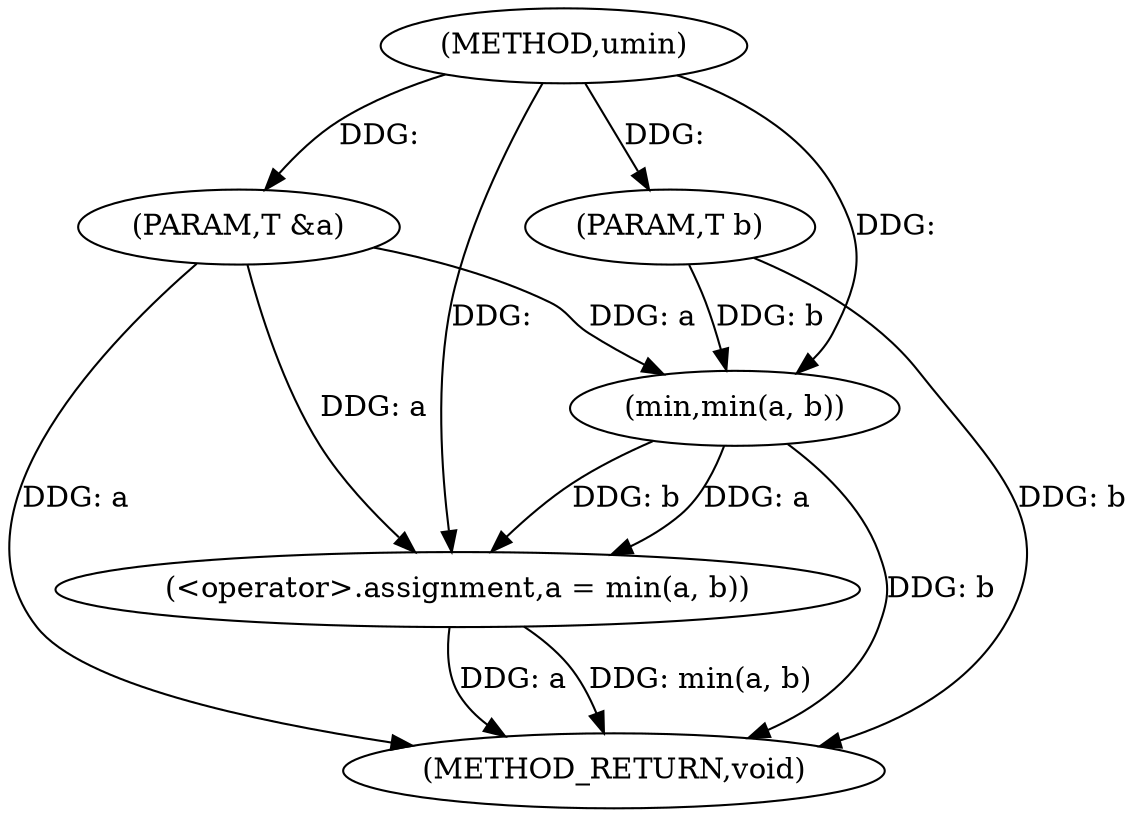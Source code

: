 digraph "umin" {  
"1000160" [label = "(METHOD,umin)" ]
"1000169" [label = "(METHOD_RETURN,void)" ]
"1000161" [label = "(PARAM,T &a)" ]
"1000162" [label = "(PARAM,T b)" ]
"1000164" [label = "(<operator>.assignment,a = min(a, b))" ]
"1000166" [label = "(min,min(a, b))" ]
  "1000161" -> "1000169"  [ label = "DDG: a"] 
  "1000162" -> "1000169"  [ label = "DDG: b"] 
  "1000164" -> "1000169"  [ label = "DDG: a"] 
  "1000166" -> "1000169"  [ label = "DDG: b"] 
  "1000164" -> "1000169"  [ label = "DDG: min(a, b)"] 
  "1000160" -> "1000161"  [ label = "DDG: "] 
  "1000160" -> "1000162"  [ label = "DDG: "] 
  "1000166" -> "1000164"  [ label = "DDG: b"] 
  "1000166" -> "1000164"  [ label = "DDG: a"] 
  "1000161" -> "1000164"  [ label = "DDG: a"] 
  "1000160" -> "1000164"  [ label = "DDG: "] 
  "1000161" -> "1000166"  [ label = "DDG: a"] 
  "1000160" -> "1000166"  [ label = "DDG: "] 
  "1000162" -> "1000166"  [ label = "DDG: b"] 
}
